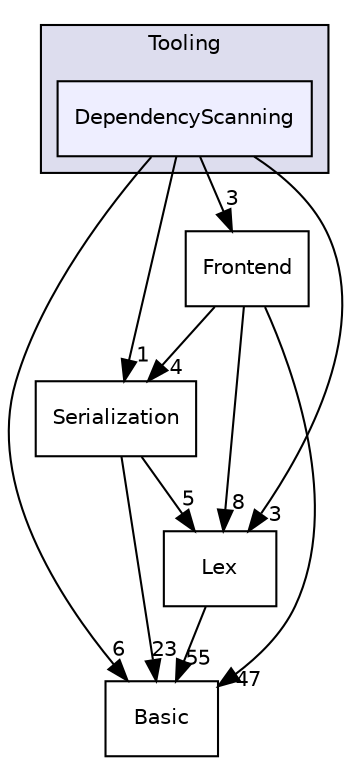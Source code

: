 digraph "include/clang/Tooling/DependencyScanning" {
  bgcolor=transparent;
  compound=true
  node [ fontsize="10", fontname="Helvetica"];
  edge [ labelfontsize="10", labelfontname="Helvetica"];
  subgraph clusterdir_e1ce9e33a6714cd40d140bf8ba3da7d2 {
    graph [ bgcolor="#ddddee", pencolor="black", label="Tooling" fontname="Helvetica", fontsize="10", URL="dir_e1ce9e33a6714cd40d140bf8ba3da7d2.html"]
  dir_dadcc2840fd19c8db148254cda71382c [shape=box, label="DependencyScanning", style="filled", fillcolor="#eeeeff", pencolor="black", URL="dir_dadcc2840fd19c8db148254cda71382c.html"];
  }
  dir_4eb95a2bf174e585f7375e1a61e8870b [shape=box label="Serialization" URL="dir_4eb95a2bf174e585f7375e1a61e8870b.html"];
  dir_a004adf44f176e430fc6c2b869b0fb57 [shape=box label="Basic" URL="dir_a004adf44f176e430fc6c2b869b0fb57.html"];
  dir_16802a82ee139c8ddd8808f7b0d7fd41 [shape=box label="Frontend" URL="dir_16802a82ee139c8ddd8808f7b0d7fd41.html"];
  dir_75e2a3c204180452df3eef4502f5497d [shape=box label="Lex" URL="dir_75e2a3c204180452df3eef4502f5497d.html"];
  dir_dadcc2840fd19c8db148254cda71382c->dir_4eb95a2bf174e585f7375e1a61e8870b [headlabel="1", labeldistance=1.5 headhref="dir_000099_000017.html"];
  dir_dadcc2840fd19c8db148254cda71382c->dir_a004adf44f176e430fc6c2b869b0fb57 [headlabel="6", labeldistance=1.5 headhref="dir_000099_000014.html"];
  dir_dadcc2840fd19c8db148254cda71382c->dir_16802a82ee139c8ddd8808f7b0d7fd41 [headlabel="3", labeldistance=1.5 headhref="dir_000099_000082.html"];
  dir_dadcc2840fd19c8db148254cda71382c->dir_75e2a3c204180452df3eef4502f5497d [headlabel="3", labeldistance=1.5 headhref="dir_000099_000090.html"];
  dir_4eb95a2bf174e585f7375e1a61e8870b->dir_a004adf44f176e430fc6c2b869b0fb57 [headlabel="23", labeldistance=1.5 headhref="dir_000017_000014.html"];
  dir_4eb95a2bf174e585f7375e1a61e8870b->dir_75e2a3c204180452df3eef4502f5497d [headlabel="5", labeldistance=1.5 headhref="dir_000017_000090.html"];
  dir_16802a82ee139c8ddd8808f7b0d7fd41->dir_4eb95a2bf174e585f7375e1a61e8870b [headlabel="4", labeldistance=1.5 headhref="dir_000082_000017.html"];
  dir_16802a82ee139c8ddd8808f7b0d7fd41->dir_a004adf44f176e430fc6c2b869b0fb57 [headlabel="47", labeldistance=1.5 headhref="dir_000082_000014.html"];
  dir_16802a82ee139c8ddd8808f7b0d7fd41->dir_75e2a3c204180452df3eef4502f5497d [headlabel="8", labeldistance=1.5 headhref="dir_000082_000090.html"];
  dir_75e2a3c204180452df3eef4502f5497d->dir_a004adf44f176e430fc6c2b869b0fb57 [headlabel="55", labeldistance=1.5 headhref="dir_000090_000014.html"];
}
